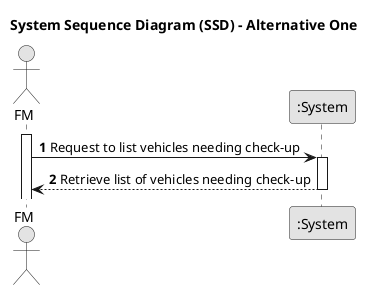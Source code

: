@startuml
skinparam monochrome true
skinparam packageStyle rectangle
skinparam shadowing false

title System Sequence Diagram (SSD) - Alternative One

autonumber

actor "FM" as Employee
participant ":System" as System

activate Employee

    Employee -> System :  Request to list vehicles needing check-up
    activate System

        System --> Employee : Retrieve list of vehicles needing check-up
    deactivate System

@enduml